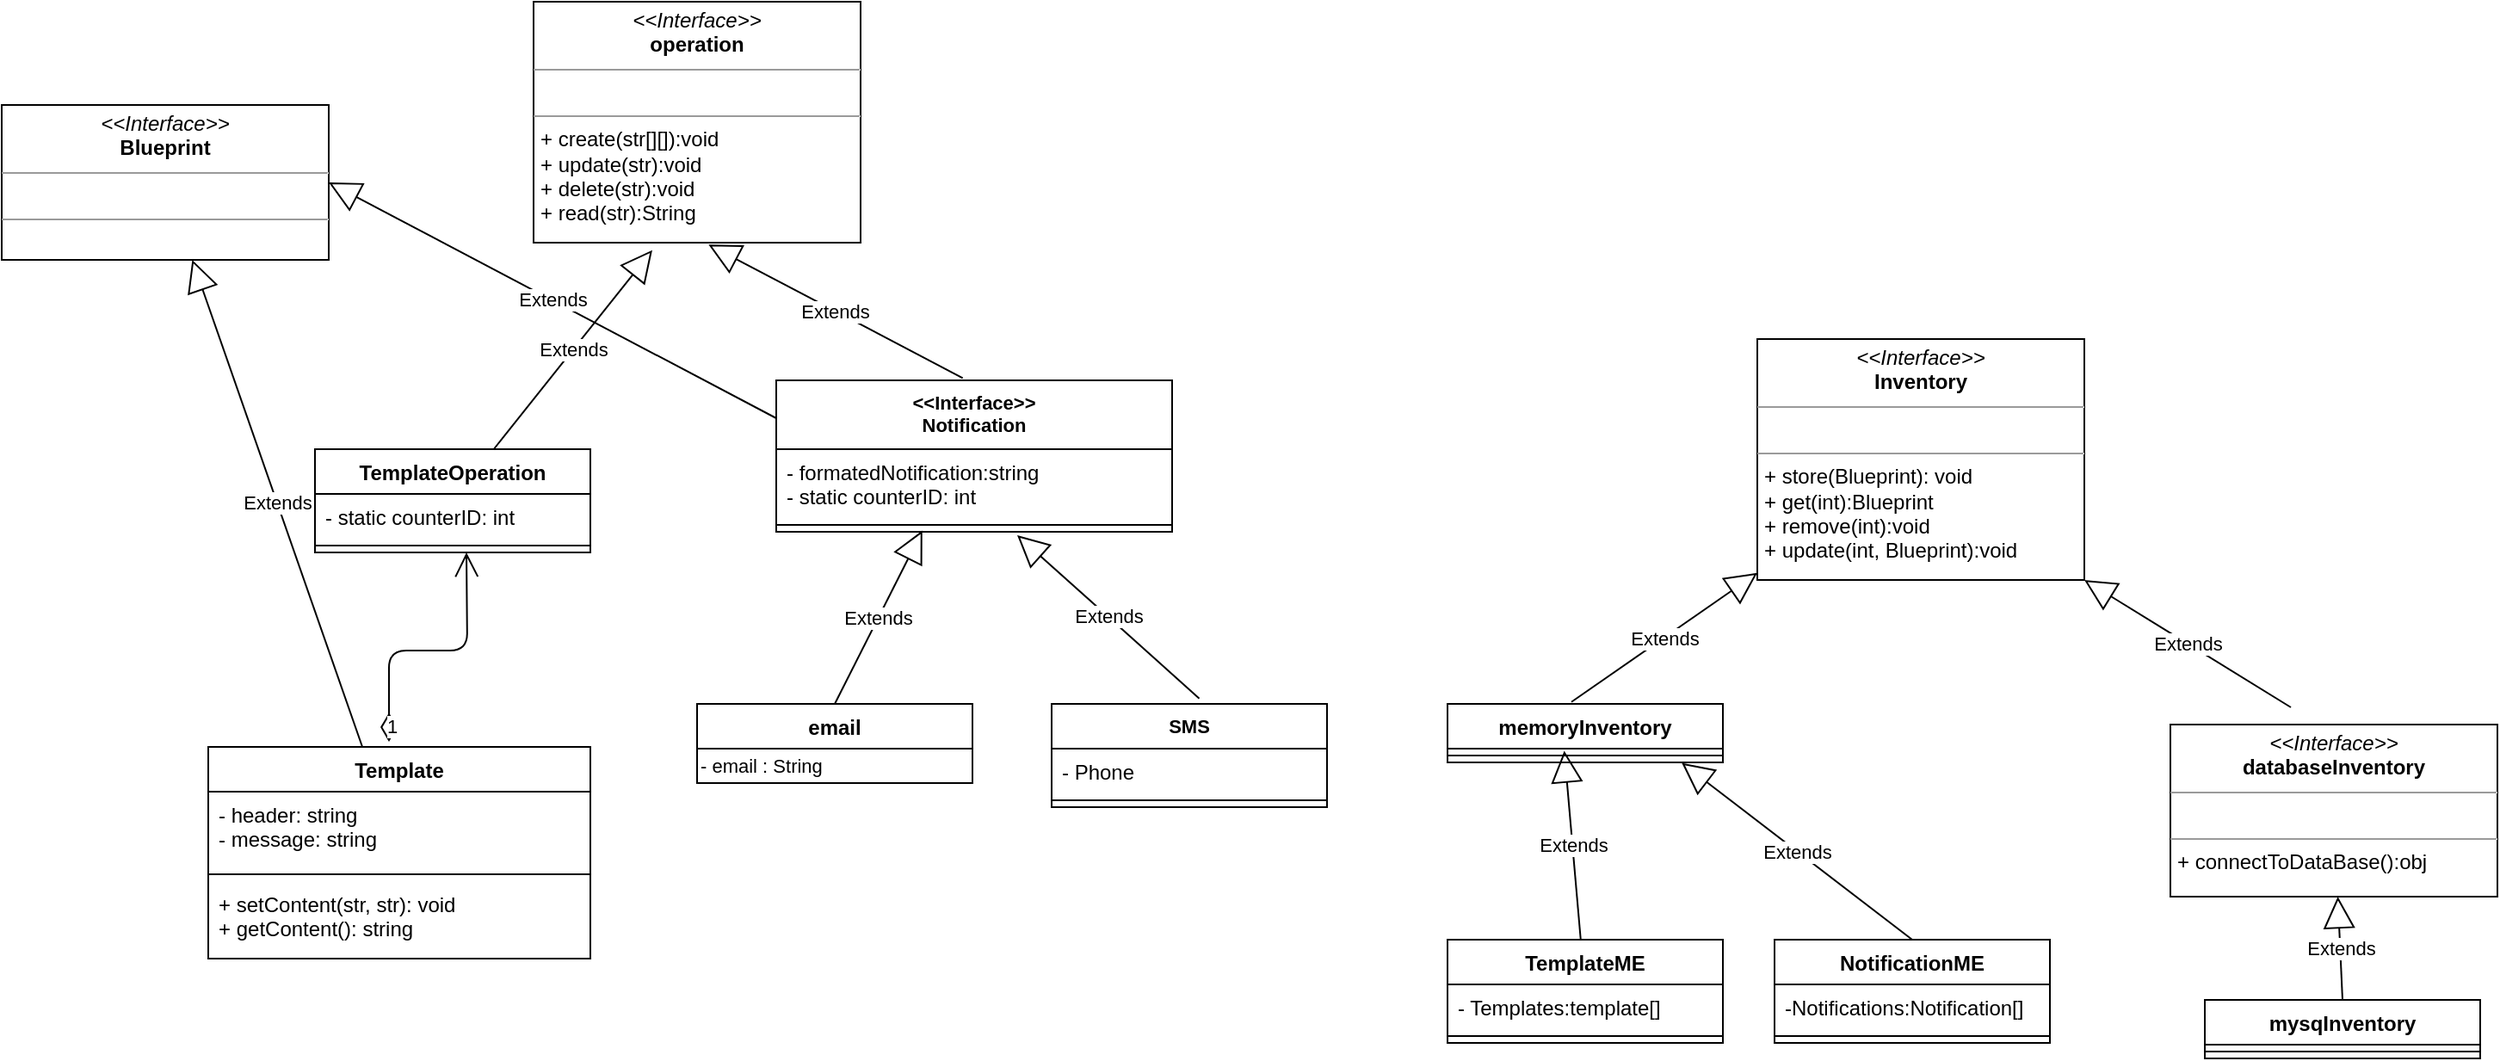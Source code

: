 <mxfile version="13.10.2" type="device"><diagram id="C5RBs43oDa-KdzZeNtuy" name="Page-1"><mxGraphModel dx="1350" dy="1882" grid="1" gridSize="10" guides="1" tooltips="1" connect="1" arrows="1" fold="1" page="1" pageScale="1" pageWidth="827" pageHeight="1169" math="0" shadow="0"><root><mxCell id="WIyWlLk6GJQsqaUBKTNV-0"/><mxCell id="WIyWlLk6GJQsqaUBKTNV-1" parent="WIyWlLk6GJQsqaUBKTNV-0"/><mxCell id="zkfFHV4jXpPFQw0GAbJ--0" value="Template" style="swimlane;fontStyle=1;align=center;verticalAlign=top;childLayout=stackLayout;horizontal=1;startSize=26;horizontalStack=0;resizeParent=1;resizeLast=0;collapsible=1;marginBottom=0;rounded=0;shadow=0;strokeWidth=1;" parent="WIyWlLk6GJQsqaUBKTNV-1" vertex="1"><mxGeometry x="130" y="-347" width="222" height="123" as="geometry"><mxRectangle x="230" y="140" width="160" height="26" as="alternateBounds"/></mxGeometry></mxCell><mxCell id="zkfFHV4jXpPFQw0GAbJ--1" value="- header: string&#10;- message: string&#10;" style="text;align=left;verticalAlign=top;spacingLeft=4;spacingRight=4;overflow=hidden;rotatable=0;points=[[0,0.5],[1,0.5]];portConstraint=eastwest;" parent="zkfFHV4jXpPFQw0GAbJ--0" vertex="1"><mxGeometry y="26" width="222" height="44" as="geometry"/></mxCell><mxCell id="zkfFHV4jXpPFQw0GAbJ--4" value="" style="line;html=1;strokeWidth=1;align=left;verticalAlign=middle;spacingTop=-1;spacingLeft=3;spacingRight=3;rotatable=0;labelPosition=right;points=[];portConstraint=eastwest;" parent="zkfFHV4jXpPFQw0GAbJ--0" vertex="1"><mxGeometry y="70" width="222" height="8" as="geometry"/></mxCell><mxCell id="zkfFHV4jXpPFQw0GAbJ--5" value="+ setContent(str, str): void&#10;+ getContent(): string" style="text;align=left;verticalAlign=top;spacingLeft=4;spacingRight=4;overflow=hidden;rotatable=0;points=[[0,0.5],[1,0.5]];portConstraint=eastwest;" parent="zkfFHV4jXpPFQw0GAbJ--0" vertex="1"><mxGeometry y="78" width="222" height="42" as="geometry"/></mxCell><mxCell id="gpjgFxNBnKatUkNVc3ZW-8" value="&lt;&lt;Interface&gt;&gt;&#10;Notification" style="swimlane;fontStyle=1;align=center;verticalAlign=top;childLayout=stackLayout;horizontal=1;startSize=40;horizontalStack=0;resizeParent=1;resizeParentMax=0;resizeLast=0;collapsible=1;marginBottom=0;fontSize=11;" parent="WIyWlLk6GJQsqaUBKTNV-1" vertex="1"><mxGeometry x="460" y="-560" width="230" height="88" as="geometry"><mxRectangle x="560" y="260" width="100" height="26" as="alternateBounds"/></mxGeometry></mxCell><mxCell id="gpjgFxNBnKatUkNVc3ZW-9" value="- formatedNotification:string&#10;- static counterID: int&#10;" style="text;strokeColor=none;fillColor=none;align=left;verticalAlign=top;spacingLeft=4;spacingRight=4;overflow=hidden;rotatable=0;points=[[0,0.5],[1,0.5]];portConstraint=eastwest;" parent="gpjgFxNBnKatUkNVc3ZW-8" vertex="1"><mxGeometry y="40" width="230" height="40" as="geometry"/></mxCell><mxCell id="gpjgFxNBnKatUkNVc3ZW-10" value="" style="line;strokeWidth=1;fillColor=none;align=left;verticalAlign=middle;spacingTop=-1;spacingLeft=3;spacingRight=3;rotatable=0;labelPosition=right;points=[];portConstraint=eastwest;" parent="gpjgFxNBnKatUkNVc3ZW-8" vertex="1"><mxGeometry y="80" width="230" height="8" as="geometry"/></mxCell><mxCell id="gpjgFxNBnKatUkNVc3ZW-12" value="email" style="swimlane;fontStyle=1;align=center;verticalAlign=top;childLayout=stackLayout;horizontal=1;startSize=26;horizontalStack=0;resizeParent=1;resizeParentMax=0;resizeLast=0;collapsible=1;marginBottom=0;" parent="WIyWlLk6GJQsqaUBKTNV-1" vertex="1"><mxGeometry x="414" y="-372" width="160" height="46" as="geometry"/></mxCell><mxCell id="gpjgFxNBnKatUkNVc3ZW-21" value="- email : String" style="text;html=1;align=left;verticalAlign=middle;resizable=0;points=[];autosize=1;fontSize=11;" parent="gpjgFxNBnKatUkNVc3ZW-12" vertex="1"><mxGeometry y="26" width="160" height="20" as="geometry"/></mxCell><mxCell id="gpjgFxNBnKatUkNVc3ZW-16" value="SMS" style="swimlane;fontStyle=1;align=center;verticalAlign=top;childLayout=stackLayout;horizontal=1;startSize=26;horizontalStack=0;resizeParent=1;resizeParentMax=0;resizeLast=0;collapsible=1;marginBottom=0;fontSize=11;" parent="WIyWlLk6GJQsqaUBKTNV-1" vertex="1"><mxGeometry x="620" y="-372" width="160" height="60" as="geometry"/></mxCell><mxCell id="gpjgFxNBnKatUkNVc3ZW-17" value="- Phone" style="text;strokeColor=none;fillColor=none;align=left;verticalAlign=top;spacingLeft=4;spacingRight=4;overflow=hidden;rotatable=0;points=[[0,0.5],[1,0.5]];portConstraint=eastwest;" parent="gpjgFxNBnKatUkNVc3ZW-16" vertex="1"><mxGeometry y="26" width="160" height="26" as="geometry"/></mxCell><mxCell id="gpjgFxNBnKatUkNVc3ZW-18" value="" style="line;strokeWidth=1;fillColor=none;align=left;verticalAlign=middle;spacingTop=-1;spacingLeft=3;spacingRight=3;rotatable=0;labelPosition=right;points=[];portConstraint=eastwest;" parent="gpjgFxNBnKatUkNVc3ZW-16" vertex="1"><mxGeometry y="52" width="160" height="8" as="geometry"/></mxCell><mxCell id="gpjgFxNBnKatUkNVc3ZW-22" value="Extends" style="endArrow=block;endSize=16;endFill=0;html=1;fontSize=11;exitX=0.5;exitY=0;exitDx=0;exitDy=0;entryX=0.369;entryY=0.912;entryDx=0;entryDy=0;entryPerimeter=0;" parent="WIyWlLk6GJQsqaUBKTNV-1" source="gpjgFxNBnKatUkNVc3ZW-12" target="gpjgFxNBnKatUkNVc3ZW-10" edge="1"><mxGeometry width="160" relative="1" as="geometry"><mxPoint x="580" y="240" as="sourcePoint"/><mxPoint x="575" y="-368.96" as="targetPoint"/></mxGeometry></mxCell><mxCell id="gpjgFxNBnKatUkNVc3ZW-23" value="Extends" style="endArrow=block;endSize=16;endFill=0;html=1;fontSize=11;exitX=0.536;exitY=-0.053;exitDx=0;exitDy=0;exitPerimeter=0;" parent="WIyWlLk6GJQsqaUBKTNV-1" source="gpjgFxNBnKatUkNVc3ZW-16" edge="1"><mxGeometry width="160" relative="1" as="geometry"><mxPoint x="665" y="300" as="sourcePoint"/><mxPoint x="600" y="-470" as="targetPoint"/><Array as="points"/></mxGeometry></mxCell><mxCell id="IWj9S7ZG1tQZ0IlekvHg-32" value="&lt;p style=&quot;margin: 0px ; margin-top: 4px ; text-align: center&quot;&gt;&lt;i&gt;&amp;lt;&amp;lt;Interface&amp;gt;&amp;gt;&lt;/i&gt;&lt;br&gt;&lt;b&gt;Inventory&lt;/b&gt;&lt;/p&gt;&lt;hr size=&quot;1&quot;&gt;&lt;p style=&quot;margin: 0px ; margin-left: 4px&quot;&gt;&lt;br&gt;&lt;/p&gt;&lt;hr size=&quot;1&quot;&gt;&lt;p style=&quot;margin: 0px ; margin-left: 4px&quot;&gt;+ store(Blueprint): void&lt;br style=&quot;padding: 0px ; margin: 0px&quot;&gt;+ get(int):Blueprint&lt;br style=&quot;padding: 0px ; margin: 0px&quot;&gt;+ remove(int):void&lt;br&gt;&lt;/p&gt;&lt;p style=&quot;margin: 0px ; margin-left: 4px&quot;&gt;+ update(int, Blueprint):void&lt;/p&gt;" style="verticalAlign=top;align=left;overflow=fill;fontSize=12;fontFamily=Helvetica;html=1;" vertex="1" parent="WIyWlLk6GJQsqaUBKTNV-1"><mxGeometry x="1030" y="-584" width="190" height="140" as="geometry"/></mxCell><mxCell id="IWj9S7ZG1tQZ0IlekvHg-37" value="memoryInventory" style="swimlane;fontStyle=1;align=center;verticalAlign=top;childLayout=stackLayout;horizontal=1;startSize=26;horizontalStack=0;resizeParent=1;resizeParentMax=0;resizeLast=0;collapsible=1;marginBottom=0;" vertex="1" parent="WIyWlLk6GJQsqaUBKTNV-1"><mxGeometry x="850" y="-372" width="160" height="34" as="geometry"/></mxCell><mxCell id="IWj9S7ZG1tQZ0IlekvHg-39" value="" style="line;strokeWidth=1;fillColor=none;align=left;verticalAlign=middle;spacingTop=-1;spacingLeft=3;spacingRight=3;rotatable=0;labelPosition=right;points=[];portConstraint=eastwest;" vertex="1" parent="IWj9S7ZG1tQZ0IlekvHg-37"><mxGeometry y="26" width="160" height="8" as="geometry"/></mxCell><mxCell id="IWj9S7ZG1tQZ0IlekvHg-45" value="&lt;p style=&quot;margin: 0px ; margin-top: 4px ; text-align: center&quot;&gt;&lt;i&gt;&amp;lt;&amp;lt;Interface&amp;gt;&amp;gt;&lt;/i&gt;&lt;br&gt;&lt;span style=&quot;font-weight: 700&quot;&gt;databaseInventory&lt;/span&gt;&lt;br&gt;&lt;/p&gt;&lt;hr size=&quot;1&quot;&gt;&lt;p style=&quot;margin: 0px ; margin-left: 4px&quot;&gt;&lt;br&gt;&lt;/p&gt;&lt;hr size=&quot;1&quot;&gt;&lt;p style=&quot;margin: 0px ; margin-left: 4px&quot;&gt;+ connectToDataBase():obj&lt;br&gt;&lt;/p&gt;" style="verticalAlign=top;align=left;overflow=fill;fontSize=12;fontFamily=Helvetica;html=1;" vertex="1" parent="WIyWlLk6GJQsqaUBKTNV-1"><mxGeometry x="1270" y="-360" width="190" height="100" as="geometry"/></mxCell><mxCell id="IWj9S7ZG1tQZ0IlekvHg-50" value="mysqInventory" style="swimlane;fontStyle=1;align=center;verticalAlign=top;childLayout=stackLayout;horizontal=1;startSize=26;horizontalStack=0;resizeParent=1;resizeParentMax=0;resizeLast=0;collapsible=1;marginBottom=0;" vertex="1" parent="WIyWlLk6GJQsqaUBKTNV-1"><mxGeometry x="1290" y="-200" width="160" height="34" as="geometry"/></mxCell><mxCell id="IWj9S7ZG1tQZ0IlekvHg-52" value="" style="line;strokeWidth=1;fillColor=none;align=left;verticalAlign=middle;spacingTop=-1;spacingLeft=3;spacingRight=3;rotatable=0;labelPosition=right;points=[];portConstraint=eastwest;" vertex="1" parent="IWj9S7ZG1tQZ0IlekvHg-50"><mxGeometry y="26" width="160" height="8" as="geometry"/></mxCell><mxCell id="IWj9S7ZG1tQZ0IlekvHg-54" value="Extends" style="endArrow=block;endSize=16;endFill=0;html=1;exitX=0.45;exitY=-0.033;exitDx=0;exitDy=0;exitPerimeter=0;" edge="1" parent="WIyWlLk6GJQsqaUBKTNV-1" source="IWj9S7ZG1tQZ0IlekvHg-37" target="IWj9S7ZG1tQZ0IlekvHg-32"><mxGeometry width="160" relative="1" as="geometry"><mxPoint x="750" y="-280" as="sourcePoint"/><mxPoint x="910" y="-280" as="targetPoint"/></mxGeometry></mxCell><mxCell id="IWj9S7ZG1tQZ0IlekvHg-55" value="Extends" style="endArrow=block;endSize=16;endFill=0;html=1;entryX=1;entryY=1;entryDx=0;entryDy=0;" edge="1" parent="WIyWlLk6GJQsqaUBKTNV-1" target="IWj9S7ZG1tQZ0IlekvHg-32"><mxGeometry width="160" relative="1" as="geometry"><mxPoint x="1340" y="-370" as="sourcePoint"/><mxPoint x="1399.04" y="-469.08" as="targetPoint"/></mxGeometry></mxCell><mxCell id="IWj9S7ZG1tQZ0IlekvHg-56" value="Extends" style="endArrow=block;endSize=16;endFill=0;html=1;exitX=0.5;exitY=0;exitDx=0;exitDy=0;" edge="1" parent="WIyWlLk6GJQsqaUBKTNV-1" source="IWj9S7ZG1tQZ0IlekvHg-50" target="IWj9S7ZG1tQZ0IlekvHg-45"><mxGeometry width="160" relative="1" as="geometry"><mxPoint x="1370" y="-210" as="sourcePoint"/><mxPoint x="1499.04" y="-329.08" as="targetPoint"/></mxGeometry></mxCell><mxCell id="IWj9S7ZG1tQZ0IlekvHg-60" value="1" style="endArrow=open;html=1;endSize=12;startArrow=diamondThin;startSize=14;startFill=0;edgeStyle=orthogonalEdgeStyle;align=left;verticalAlign=bottom;exitX=0.473;exitY=-0.024;exitDx=0;exitDy=0;exitPerimeter=0;" edge="1" parent="WIyWlLk6GJQsqaUBKTNV-1" source="zkfFHV4jXpPFQw0GAbJ--0"><mxGeometry x="-1" y="3" relative="1" as="geometry"><mxPoint x="190" y="-390" as="sourcePoint"/><mxPoint x="280" y="-460" as="targetPoint"/></mxGeometry></mxCell><mxCell id="IWj9S7ZG1tQZ0IlekvHg-62" value="TemplateME" style="swimlane;fontStyle=1;align=center;verticalAlign=top;childLayout=stackLayout;horizontal=1;startSize=26;horizontalStack=0;resizeParent=1;resizeParentMax=0;resizeLast=0;collapsible=1;marginBottom=0;" vertex="1" parent="WIyWlLk6GJQsqaUBKTNV-1"><mxGeometry x="850" y="-235" width="160" height="60" as="geometry"/></mxCell><mxCell id="IWj9S7ZG1tQZ0IlekvHg-63" value="- Templates:template[]" style="text;strokeColor=none;fillColor=none;align=left;verticalAlign=top;spacingLeft=4;spacingRight=4;overflow=hidden;rotatable=0;points=[[0,0.5],[1,0.5]];portConstraint=eastwest;" vertex="1" parent="IWj9S7ZG1tQZ0IlekvHg-62"><mxGeometry y="26" width="160" height="26" as="geometry"/></mxCell><mxCell id="IWj9S7ZG1tQZ0IlekvHg-64" value="" style="line;strokeWidth=1;fillColor=none;align=left;verticalAlign=middle;spacingTop=-1;spacingLeft=3;spacingRight=3;rotatable=0;labelPosition=right;points=[];portConstraint=eastwest;" vertex="1" parent="IWj9S7ZG1tQZ0IlekvHg-62"><mxGeometry y="52" width="160" height="8" as="geometry"/></mxCell><mxCell id="IWj9S7ZG1tQZ0IlekvHg-66" value="NotificationME" style="swimlane;fontStyle=1;align=center;verticalAlign=top;childLayout=stackLayout;horizontal=1;startSize=26;horizontalStack=0;resizeParent=1;resizeParentMax=0;resizeLast=0;collapsible=1;marginBottom=0;" vertex="1" parent="WIyWlLk6GJQsqaUBKTNV-1"><mxGeometry x="1040" y="-235" width="160" height="60" as="geometry"/></mxCell><mxCell id="IWj9S7ZG1tQZ0IlekvHg-67" value="-Notifications:Notification[]" style="text;strokeColor=none;fillColor=none;align=left;verticalAlign=top;spacingLeft=4;spacingRight=4;overflow=hidden;rotatable=0;points=[[0,0.5],[1,0.5]];portConstraint=eastwest;" vertex="1" parent="IWj9S7ZG1tQZ0IlekvHg-66"><mxGeometry y="26" width="160" height="26" as="geometry"/></mxCell><mxCell id="IWj9S7ZG1tQZ0IlekvHg-68" value="" style="line;strokeWidth=1;fillColor=none;align=left;verticalAlign=middle;spacingTop=-1;spacingLeft=3;spacingRight=3;rotatable=0;labelPosition=right;points=[];portConstraint=eastwest;" vertex="1" parent="IWj9S7ZG1tQZ0IlekvHg-66"><mxGeometry y="52" width="160" height="8" as="geometry"/></mxCell><mxCell id="IWj9S7ZG1tQZ0IlekvHg-70" value="Extends" style="endArrow=block;endSize=16;endFill=0;html=1;entryX=0.424;entryY=0.162;entryDx=0;entryDy=0;entryPerimeter=0;" edge="1" parent="WIyWlLk6GJQsqaUBKTNV-1" source="IWj9S7ZG1tQZ0IlekvHg-62" target="IWj9S7ZG1tQZ0IlekvHg-39"><mxGeometry width="160" relative="1" as="geometry"><mxPoint x="960" y="-280" as="sourcePoint"/><mxPoint x="1070.05" y="-362.878" as="targetPoint"/></mxGeometry></mxCell><mxCell id="IWj9S7ZG1tQZ0IlekvHg-71" value="Extends" style="endArrow=block;endSize=16;endFill=0;html=1;exitX=0.5;exitY=0;exitDx=0;exitDy=0;entryX=0.851;entryY=1.044;entryDx=0;entryDy=0;entryPerimeter=0;" edge="1" parent="WIyWlLk6GJQsqaUBKTNV-1" source="IWj9S7ZG1tQZ0IlekvHg-66" target="IWj9S7ZG1tQZ0IlekvHg-39"><mxGeometry width="160" relative="1" as="geometry"><mxPoint x="1060" y="-290" as="sourcePoint"/><mxPoint x="1170.05" y="-372.878" as="targetPoint"/></mxGeometry></mxCell><mxCell id="IWj9S7ZG1tQZ0IlekvHg-85" value="&lt;p style=&quot;margin: 0px ; margin-top: 4px ; text-align: center&quot;&gt;&lt;i&gt;&amp;lt;&amp;lt;Interface&amp;gt;&amp;gt;&lt;/i&gt;&lt;br&gt;&lt;b&gt;operation&lt;/b&gt;&lt;/p&gt;&lt;hr size=&quot;1&quot;&gt;&lt;p style=&quot;margin: 0px ; margin-left: 4px&quot;&gt;&lt;br&gt;&lt;/p&gt;&lt;hr size=&quot;1&quot;&gt;&lt;p style=&quot;margin: 0px ; margin-left: 4px&quot;&gt;+ create(str[][]):void&lt;br style=&quot;padding: 0px ; margin: 0px&quot;&gt;+ update(str):void&lt;br style=&quot;padding: 0px ; margin: 0px&quot;&gt;+ delete(str):void&lt;br style=&quot;padding: 0px ; margin: 0px&quot;&gt;+ read(str):String&lt;/p&gt;&lt;div style=&quot;padding: 0px ; margin: 0px&quot;&gt;&lt;br style=&quot;padding: 0px ; margin: 0px&quot;&gt;&lt;/div&gt;" style="verticalAlign=top;align=left;overflow=fill;fontSize=12;fontFamily=Helvetica;html=1;" vertex="1" parent="WIyWlLk6GJQsqaUBKTNV-1"><mxGeometry x="319" y="-780" width="190" height="140" as="geometry"/></mxCell><mxCell id="IWj9S7ZG1tQZ0IlekvHg-87" value="Extends" style="endArrow=block;endSize=16;endFill=0;html=1;entryX=0.363;entryY=1.031;entryDx=0;entryDy=0;entryPerimeter=0;" edge="1" parent="WIyWlLk6GJQsqaUBKTNV-1" source="IWj9S7ZG1tQZ0IlekvHg-89" target="IWj9S7ZG1tQZ0IlekvHg-85"><mxGeometry width="160" relative="1" as="geometry"><mxPoint x="270" y="-530" as="sourcePoint"/><mxPoint x="760" y="-480" as="targetPoint"/><Array as="points"/></mxGeometry></mxCell><mxCell id="IWj9S7ZG1tQZ0IlekvHg-88" value="Extends" style="endArrow=block;endSize=16;endFill=0;html=1;exitX=0.471;exitY=-0.015;exitDx=0;exitDy=0;entryX=0.535;entryY=1.008;entryDx=0;entryDy=0;entryPerimeter=0;exitPerimeter=0;" edge="1" parent="WIyWlLk6GJQsqaUBKTNV-1" source="gpjgFxNBnKatUkNVc3ZW-8" target="IWj9S7ZG1tQZ0IlekvHg-85"><mxGeometry width="160" relative="1" as="geometry"><mxPoint x="550" y="-610" as="sourcePoint"/><mxPoint x="663.97" y="-815.66" as="targetPoint"/></mxGeometry></mxCell><mxCell id="IWj9S7ZG1tQZ0IlekvHg-89" value="TemplateOperation" style="swimlane;fontStyle=1;align=center;verticalAlign=top;childLayout=stackLayout;horizontal=1;startSize=26;horizontalStack=0;resizeParent=1;resizeParentMax=0;resizeLast=0;collapsible=1;marginBottom=0;" vertex="1" parent="WIyWlLk6GJQsqaUBKTNV-1"><mxGeometry x="192" y="-520" width="160" height="60" as="geometry"/></mxCell><mxCell id="IWj9S7ZG1tQZ0IlekvHg-90" value="- static counterID: int&#10;" style="text;strokeColor=none;fillColor=none;align=left;verticalAlign=top;spacingLeft=4;spacingRight=4;overflow=hidden;rotatable=0;points=[[0,0.5],[1,0.5]];portConstraint=eastwest;" vertex="1" parent="IWj9S7ZG1tQZ0IlekvHg-89"><mxGeometry y="26" width="160" height="26" as="geometry"/></mxCell><mxCell id="IWj9S7ZG1tQZ0IlekvHg-91" value="" style="line;strokeWidth=1;fillColor=none;align=left;verticalAlign=middle;spacingTop=-1;spacingLeft=3;spacingRight=3;rotatable=0;labelPosition=right;points=[];portConstraint=eastwest;" vertex="1" parent="IWj9S7ZG1tQZ0IlekvHg-89"><mxGeometry y="52" width="160" height="8" as="geometry"/></mxCell><mxCell id="IWj9S7ZG1tQZ0IlekvHg-96" value="&lt;p style=&quot;margin: 0px ; margin-top: 4px ; text-align: center&quot;&gt;&lt;i&gt;&amp;lt;&amp;lt;Interface&amp;gt;&amp;gt;&lt;/i&gt;&lt;br&gt;&lt;b&gt;Blueprint&lt;/b&gt;&lt;/p&gt;&lt;hr size=&quot;1&quot;&gt;&lt;p style=&quot;margin: 0px ; margin-left: 4px&quot;&gt;&lt;br&gt;&lt;/p&gt;&lt;hr size=&quot;1&quot;&gt;&lt;p style=&quot;margin: 0px ; margin-left: 4px&quot;&gt;&lt;br&gt;&lt;/p&gt;" style="verticalAlign=top;align=left;overflow=fill;fontSize=12;fontFamily=Helvetica;html=1;" vertex="1" parent="WIyWlLk6GJQsqaUBKTNV-1"><mxGeometry x="10" y="-720" width="190" height="90" as="geometry"/></mxCell><mxCell id="IWj9S7ZG1tQZ0IlekvHg-97" value="Extends" style="endArrow=block;endSize=16;endFill=0;html=1;" edge="1" parent="WIyWlLk6GJQsqaUBKTNV-1" source="zkfFHV4jXpPFQw0GAbJ--0" target="IWj9S7ZG1tQZ0IlekvHg-96"><mxGeometry width="160" relative="1" as="geometry"><mxPoint x="32" y="-530" as="sourcePoint"/><mxPoint x="192" y="-530" as="targetPoint"/></mxGeometry></mxCell><mxCell id="IWj9S7ZG1tQZ0IlekvHg-98" value="Extends" style="endArrow=block;endSize=16;endFill=0;html=1;exitX=0;exitY=0.25;exitDx=0;exitDy=0;entryX=1;entryY=0.5;entryDx=0;entryDy=0;" edge="1" parent="WIyWlLk6GJQsqaUBKTNV-1" source="gpjgFxNBnKatUkNVc3ZW-8" target="IWj9S7ZG1tQZ0IlekvHg-96"><mxGeometry width="160" relative="1" as="geometry"><mxPoint x="250" y="-580" as="sourcePoint"/><mxPoint x="137.654" y="-803" as="targetPoint"/></mxGeometry></mxCell></root></mxGraphModel></diagram></mxfile>